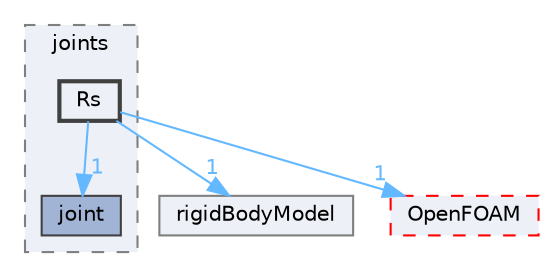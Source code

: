 digraph "src/rigidBodyDynamics/joints/Rs"
{
 // LATEX_PDF_SIZE
  bgcolor="transparent";
  edge [fontname=Helvetica,fontsize=10,labelfontname=Helvetica,labelfontsize=10];
  node [fontname=Helvetica,fontsize=10,shape=box,height=0.2,width=0.4];
  compound=true
  subgraph clusterdir_2cba07cc9d01feacd9e1919ec88f1577 {
    graph [ bgcolor="#edf0f7", pencolor="grey50", label="joints", fontname=Helvetica,fontsize=10 style="filled,dashed", URL="dir_2cba07cc9d01feacd9e1919ec88f1577.html",tooltip=""]
  dir_6c9a4378c144a7109502bbb402dcf205 [label="joint", fillcolor="#a2b4d6", color="grey25", style="filled", URL="dir_6c9a4378c144a7109502bbb402dcf205.html",tooltip=""];
  dir_fd933dba0eae74b216c30795f33114e1 [label="Rs", fillcolor="#edf0f7", color="grey25", style="filled,bold", URL="dir_fd933dba0eae74b216c30795f33114e1.html",tooltip=""];
  }
  dir_01d230fdb888802d871acc5f0e1690e2 [label="rigidBodyModel", fillcolor="#edf0f7", color="grey50", style="filled", URL="dir_01d230fdb888802d871acc5f0e1690e2.html",tooltip=""];
  dir_c5473ff19b20e6ec4dfe5c310b3778a8 [label="OpenFOAM", fillcolor="#edf0f7", color="red", style="filled,dashed", URL="dir_c5473ff19b20e6ec4dfe5c310b3778a8.html",tooltip=""];
  dir_fd933dba0eae74b216c30795f33114e1->dir_01d230fdb888802d871acc5f0e1690e2 [headlabel="1", labeldistance=1.5 headhref="dir_003380_003354.html" href="dir_003380_003354.html" color="steelblue1" fontcolor="steelblue1"];
  dir_fd933dba0eae74b216c30795f33114e1->dir_6c9a4378c144a7109502bbb402dcf205 [headlabel="1", labeldistance=1.5 headhref="dir_003380_002000.html" href="dir_003380_002000.html" color="steelblue1" fontcolor="steelblue1"];
  dir_fd933dba0eae74b216c30795f33114e1->dir_c5473ff19b20e6ec4dfe5c310b3778a8 [headlabel="1", labeldistance=1.5 headhref="dir_003380_002695.html" href="dir_003380_002695.html" color="steelblue1" fontcolor="steelblue1"];
}
